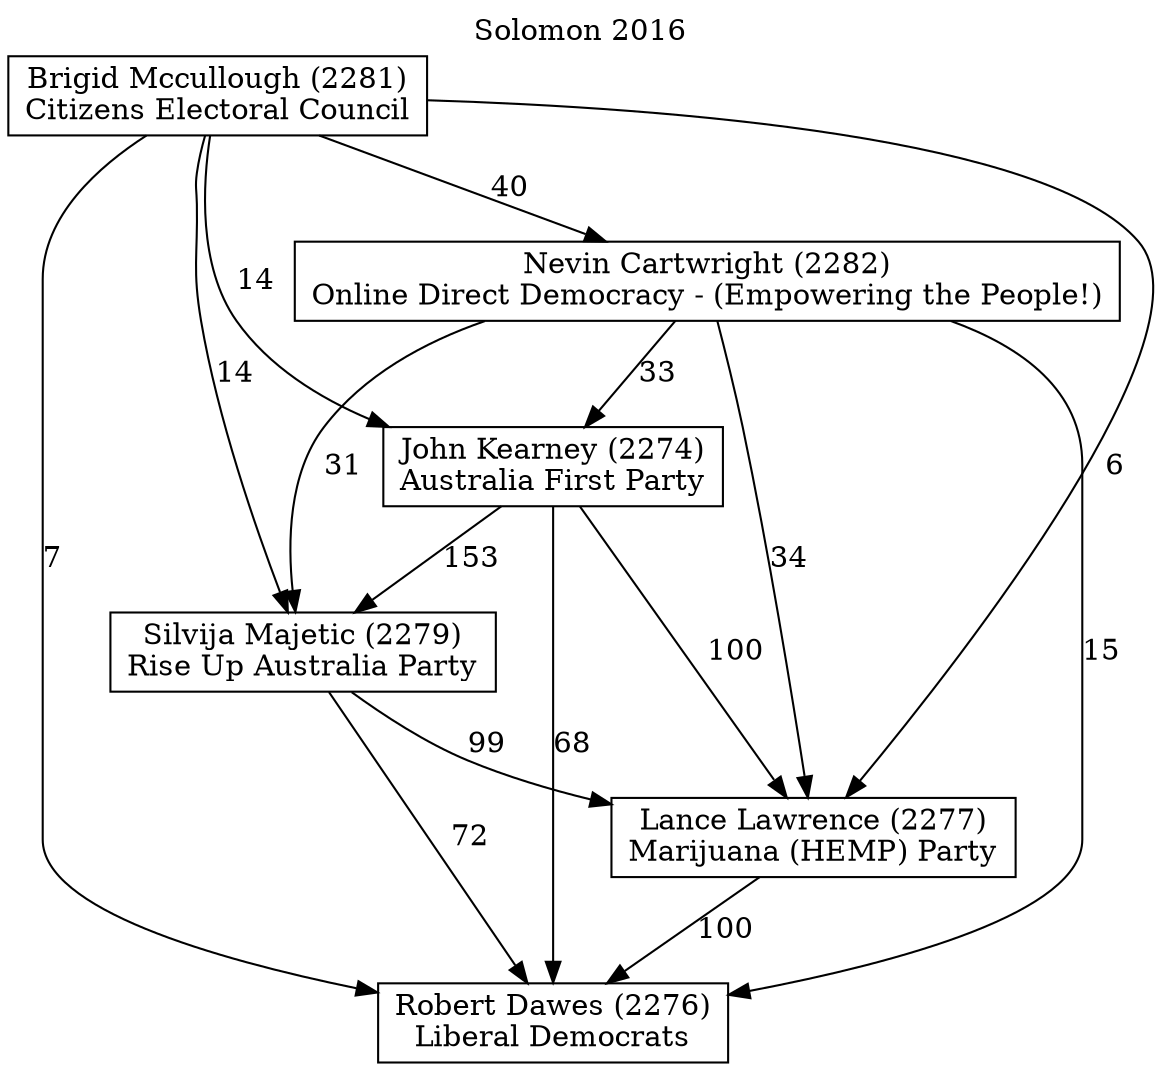 // House preference flow
digraph "Robert Dawes (2276)_Solomon_2016" {
	graph [label="Solomon 2016" labelloc=t mclimit=10]
	node [shape=box]
	"Brigid Mccullough (2281)" [label="Brigid Mccullough (2281)
Citizens Electoral Council"]
	"Robert Dawes (2276)" [label="Robert Dawes (2276)
Liberal Democrats"]
	"Nevin Cartwright (2282)" [label="Nevin Cartwright (2282)
Online Direct Democracy - (Empowering the People!)"]
	"Silvija Majetic (2279)" [label="Silvija Majetic (2279)
Rise Up Australia Party"]
	"Lance Lawrence (2277)" [label="Lance Lawrence (2277)
Marijuana (HEMP) Party"]
	"John Kearney (2274)" [label="John Kearney (2274)
Australia First Party"]
	"Nevin Cartwright (2282)" -> "Robert Dawes (2276)" [label=15]
	"Brigid Mccullough (2281)" -> "Silvija Majetic (2279)" [label=14]
	"Nevin Cartwright (2282)" -> "Silvija Majetic (2279)" [label=31]
	"John Kearney (2274)" -> "Robert Dawes (2276)" [label=68]
	"Brigid Mccullough (2281)" -> "Lance Lawrence (2277)" [label=6]
	"John Kearney (2274)" -> "Lance Lawrence (2277)" [label=100]
	"Nevin Cartwright (2282)" -> "John Kearney (2274)" [label=33]
	"Brigid Mccullough (2281)" -> "John Kearney (2274)" [label=14]
	"Brigid Mccullough (2281)" -> "Nevin Cartwright (2282)" [label=40]
	"Silvija Majetic (2279)" -> "Lance Lawrence (2277)" [label=99]
	"Brigid Mccullough (2281)" -> "Robert Dawes (2276)" [label=7]
	"Lance Lawrence (2277)" -> "Robert Dawes (2276)" [label=100]
	"John Kearney (2274)" -> "Silvija Majetic (2279)" [label=153]
	"Nevin Cartwright (2282)" -> "Lance Lawrence (2277)" [label=34]
	"Silvija Majetic (2279)" -> "Robert Dawes (2276)" [label=72]
}
